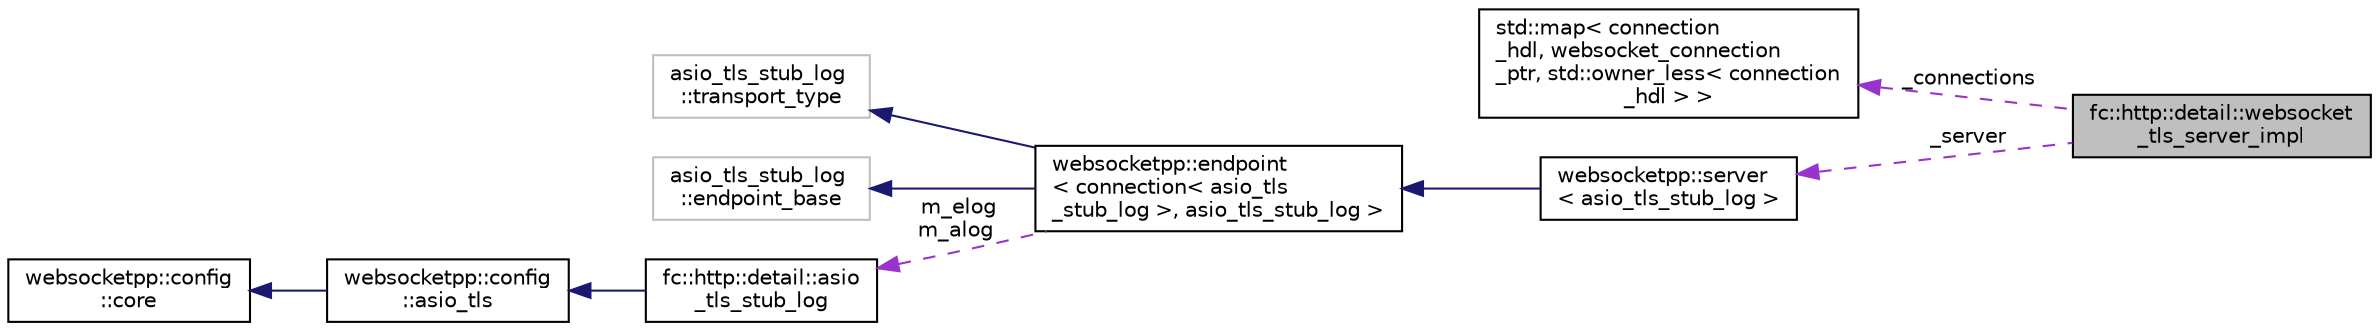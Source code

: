 digraph "fc::http::detail::websocket_tls_server_impl"
{
  edge [fontname="Helvetica",fontsize="10",labelfontname="Helvetica",labelfontsize="10"];
  node [fontname="Helvetica",fontsize="10",shape=record];
  rankdir="LR";
  Node1 [label="fc::http::detail::websocket\l_tls_server_impl",height=0.2,width=0.4,color="black", fillcolor="grey75", style="filled", fontcolor="black"];
  Node2 -> Node1 [dir="back",color="darkorchid3",fontsize="10",style="dashed",label=" _connections" ];
  Node2 [label="std::map\< connection\l_hdl, websocket_connection\l_ptr, std::owner_less\< connection\l_hdl \> \>",height=0.2,width=0.4,color="black", fillcolor="white", style="filled",URL="$classstd_1_1map.html"];
  Node3 -> Node1 [dir="back",color="darkorchid3",fontsize="10",style="dashed",label=" _server" ];
  Node3 [label="websocketpp::server\l\< asio_tls_stub_log \>",height=0.2,width=0.4,color="black", fillcolor="white", style="filled",URL="$classwebsocketpp_1_1server.html"];
  Node4 -> Node3 [dir="back",color="midnightblue",fontsize="10",style="solid"];
  Node4 [label="websocketpp::endpoint\l\< connection\< asio_tls\l_stub_log \>, asio_tls_stub_log \>",height=0.2,width=0.4,color="black", fillcolor="white", style="filled",URL="$classwebsocketpp_1_1endpoint.html"];
  Node5 -> Node4 [dir="back",color="midnightblue",fontsize="10",style="solid"];
  Node5 [label="asio_tls_stub_log \l::transport_type",height=0.2,width=0.4,color="grey75", fillcolor="white", style="filled"];
  Node6 -> Node4 [dir="back",color="midnightblue",fontsize="10",style="solid"];
  Node6 [label="asio_tls_stub_log \l::endpoint_base",height=0.2,width=0.4,color="grey75", fillcolor="white", style="filled"];
  Node7 -> Node4 [dir="back",color="darkorchid3",fontsize="10",style="dashed",label=" m_elog\nm_alog" ];
  Node7 [label="fc::http::detail::asio\l_tls_stub_log",height=0.2,width=0.4,color="black", fillcolor="white", style="filled",URL="$structfc_1_1http_1_1detail_1_1asio__tls__stub__log.html"];
  Node8 -> Node7 [dir="back",color="midnightblue",fontsize="10",style="solid"];
  Node8 [label="websocketpp::config\l::asio_tls",height=0.2,width=0.4,color="black", fillcolor="white", style="filled",URL="$structwebsocketpp_1_1config_1_1asio__tls.html",tooltip="Server config with asio transport and TLS enabled. "];
  Node9 -> Node8 [dir="back",color="midnightblue",fontsize="10",style="solid"];
  Node9 [label="websocketpp::config\l::core",height=0.2,width=0.4,color="black", fillcolor="white", style="filled",URL="$structwebsocketpp_1_1config_1_1core.html",tooltip="Server config with iostream transport. "];
}

